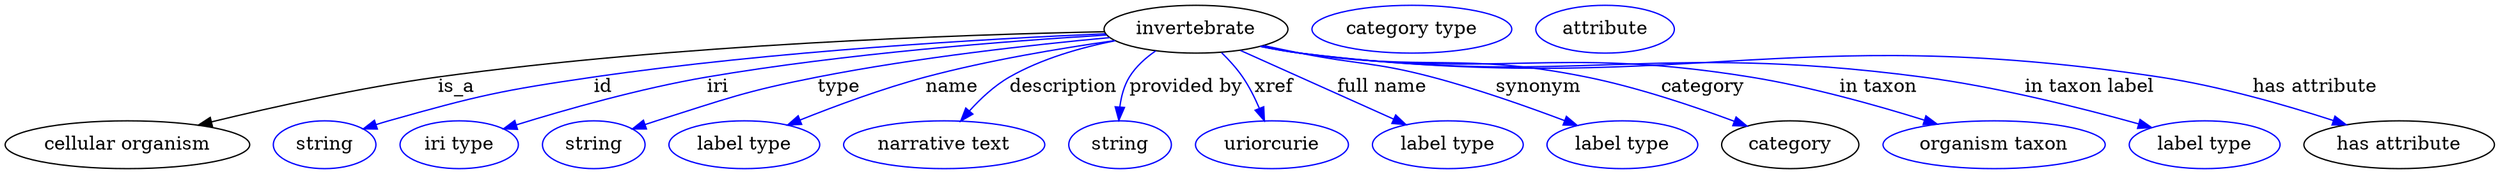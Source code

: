 digraph {
	graph [bb="0,0,1868.1,123"];
	node [label="\N"];
	invertebrate	[height=0.5,
		label=invertebrate,
		pos="893.64,105",
		width=1.9137];
	"cellular organism"	[height=0.5,
		pos="91.642,18",
		width=2.5456];
	invertebrate -> "cellular organism"	[label=is_a,
		lp="338.64,61.5",
		pos="e,144.91,32.817 825,103.09 717.74,100.93 504.08,93.63 324.64,69 266.6,61.033 201.48,46.581 154.86,35.256"];
	id	[color=blue,
		height=0.5,
		label=string,
		pos="239.64,18",
		width=1.0652];
	invertebrate -> id	[color=blue,
		label=id,
		lp="448.64,61.5",
		pos="e,268.64,29.948 825.94,101.58 737.28,97.775 577.17,88.678 441.64,69 372.37,58.942 355,55.057 287.64,36 284.54,35.121 281.34,34.148 \
278.14,33.124",
		style=solid];
	iri	[color=blue,
		height=0.5,
		label="iri type",
		pos="340.64,18",
		width=1.2277];
	invertebrate -> iri	[color=blue,
		label=iri,
		lp="534.64,61.5",
		pos="e,373.83,29.923 826.61,100.63 752.73,96.216 630.57,86.843 526.64,69 476.73,60.43 420.76,44.498 383.39,32.916",
		style=solid];
	type	[color=blue,
		height=0.5,
		label=string,
		pos="441.64,18",
		width=1.0652];
	invertebrate -> type	[color=blue,
		label=type,
		lp="625.64,61.5",
		pos="e,470.6,29.889 828.93,98.694 771.1,93.319 684.22,83.686 609.64,69 554.95,58.23 541.78,52.827 488.64,36 485.89,35.128 483.06,34.196 \
480.21,33.233",
		style=solid];
	name	[color=blue,
		height=0.5,
		label="label type",
		pos="554.64,18",
		width=1.5707];
	invertebrate -> name	[color=blue,
		label=name,
		lp="710.64,61.5",
		pos="e,587.08,32.824 832.62,96.428 791.98,90.667 737.63,81.575 690.64,69 658.39,60.369 623.03,47.25 596.45,36.616",
		style=solid];
	description	[color=blue,
		height=0.5,
		label="narrative text",
		pos="704.64,18",
		width=2.0943];
	invertebrate -> description	[color=blue,
		label=description,
		lp="794.14,61.5",
		pos="e,717,35.762 833,96.339 807.3,91.24 777.77,82.824 753.64,69 742.39,62.552 732,52.789 723.71,43.596",
		style=solid];
	"provided by"	[color=blue,
		height=0.5,
		label=string,
		pos="836.64,18",
		width=1.0652];
	invertebrate -> "provided by"	[color=blue,
		label="provided by",
		lp="886.14,61.5",
		pos="e,835.73,36.352 863.34,88.657 855.77,83.421 848.46,76.861 843.64,69 839.55,62.32 837.46,54.21 836.48,46.482",
		style=solid];
	xref	[color=blue,
		height=0.5,
		label=uriorcurie,
		pos="950.64,18",
		width=1.5887];
	invertebrate -> xref	[color=blue,
		label=xref,
		lp="952.14,61.5",
		pos="e,944.96,36.019 912.83,87.346 918.4,81.881 924.18,75.525 928.64,69 933.54,61.845 937.74,53.425 941.12,45.556",
		style=solid];
	"full name"	[color=blue,
		height=0.5,
		label="label type",
		pos="1082.6,18",
		width=1.5707];
	invertebrate -> "full name"	[color=blue,
		label="full name",
		lp="1033.1,61.5",
		pos="e,1051.2,33.145 927,88.999 959.06,74.58 1007.6,52.759 1041.9,37.319",
		style=solid];
	synonym	[color=blue,
		height=0.5,
		label="label type",
		pos="1213.6,18",
		width=1.5707];
	invertebrate -> synonym	[color=blue,
		label=synonym,
		lp="1150.6,61.5",
		pos="e,1179.7,32.55 944.36,92.679 953.43,90.73 962.81,88.765 971.64,87 1015.5,78.237 1027.4,80.415 1070.6,69 1104.6,60.022 1142.1,46.78 \
1170.2,36.178",
		style=solid];
	category	[height=0.5,
		pos="1339.6,18",
		width=1.4263];
	invertebrate -> category	[color=blue,
		label=category,
		lp="1274.1,61.5",
		pos="e,1307.1,32.082 942.56,92.313 952.16,90.31 962.18,88.42 971.64,87 1066.5,72.76 1092.7,88.021 1186.6,69 1225.1,61.222 1267.3,46.949 \
1297.7,35.638",
		style=solid];
	"in taxon"	[color=blue,
		height=0.5,
		label="organism taxon",
		pos="1492.6,18",
		width=2.3109];
	invertebrate -> "in taxon"	[color=blue,
		label="in taxon",
		lp="1405.6,61.5",
		pos="e,1450,33.454 942.11,92.169 951.84,90.153 962.03,88.295 971.64,87 1120.7,66.917 1161.1,92.961 1309.6,69 1354.4,61.783 1403.9,47.885 \
1440.1,36.569",
		style=solid];
	"in taxon label"	[color=blue,
		height=0.5,
		label="label type",
		pos="1650.6,18",
		width=1.5707];
	invertebrate -> "in taxon label"	[color=blue,
		label="in taxon label",
		lp="1564.1,61.5",
		pos="e,1610.8,30.939 942.09,92.057 951.82,90.05 962.02,88.225 971.64,87 1177.7,60.783 1232.7,96.01 1438.6,69 1495,61.602 1558.4,45.632 \
1601,33.72",
		style=solid];
	"has attribute"	[height=0.5,
		pos="1796.6,18",
		width=1.9859];
	invertebrate -> "has attribute"	[color=blue,
		label="has attribute",
		lp="1733.6,61.5",
		pos="e,1756.9,33.064 941.67,92.062 951.52,90.028 961.87,88.19 971.64,87 1256.3,52.314 1333.1,111.69 1616.6,69 1661.6,62.226 1711.4,47.857 \
1747.2,36.254",
		style=solid];
	"named thing_category"	[color=blue,
		height=0.5,
		label="category type",
		pos="1055.6,105",
		width=2.0762];
	"organismal entity_has attribute"	[color=blue,
		height=0.5,
		label=attribute,
		pos="1200.6,105",
		width=1.4443];
}
